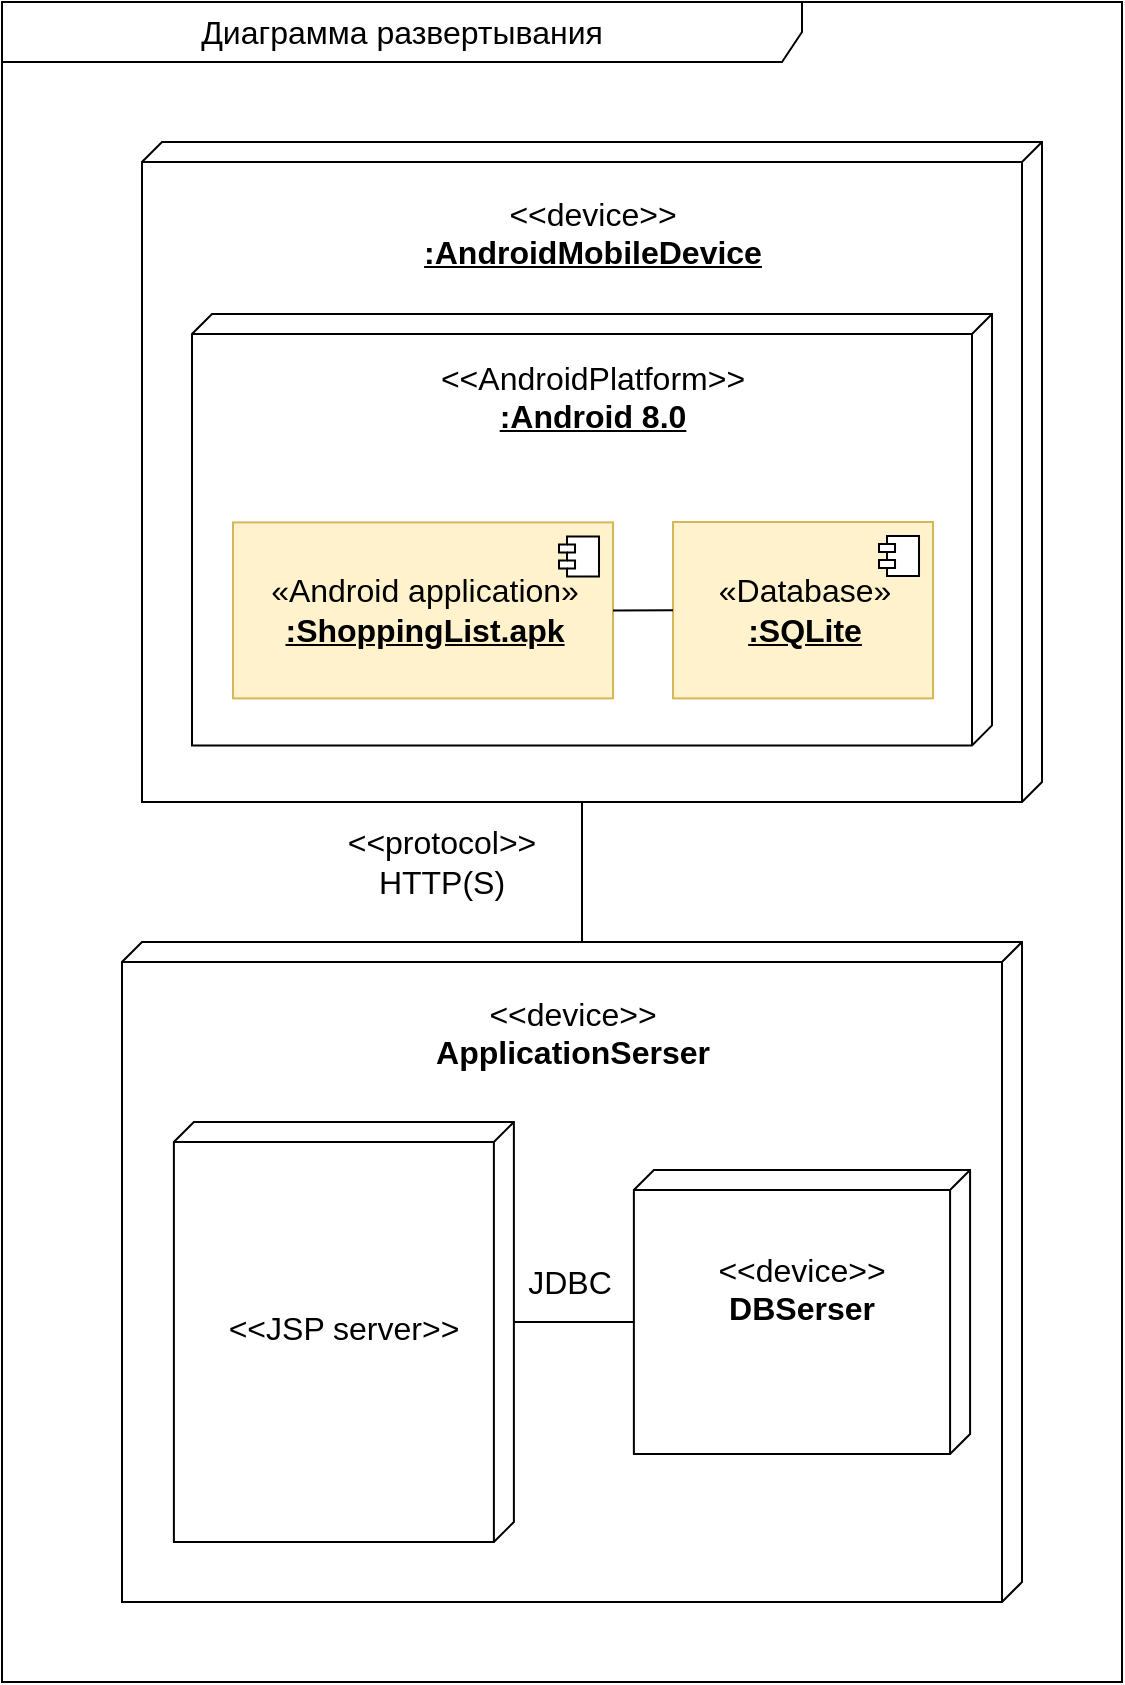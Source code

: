 <mxfile version="14.1.8" type="device"><diagram name="Page-1" id="e7e014a7-5840-1c2e-5031-d8a46d1fe8dd"><mxGraphModel dx="2720" dy="1151" grid="1" gridSize="10" guides="1" tooltips="1" connect="1" arrows="1" fold="1" page="1" pageScale="1" pageWidth="1169" pageHeight="826" background="none" math="0" shadow="0"><root><mxCell id="0"/><mxCell id="1" parent="0"/><mxCell id="31887JfQ04T_51z_vyh9-67" value="&lt;font style=&quot;font-size: 16px&quot;&gt;Диаграмма развертывания&lt;/font&gt;" style="shape=umlFrame;whiteSpace=wrap;html=1;width=400;height=30;" parent="1" vertex="1"><mxGeometry x="-110" y="630" width="560" height="840" as="geometry"/></mxCell><mxCell id="pd36mfxAKv1dUKtM6evK-6" value="" style="group" parent="1" vertex="1" connectable="0"><mxGeometry x="-40" y="700" width="450" height="330" as="geometry"/></mxCell><mxCell id="Ja1YPHmaNhb-Zqx3PZYz-47" value="" style="group;fillColor=#ffffff;container=0;" parent="pd36mfxAKv1dUKtM6evK-6" vertex="1" connectable="0"><mxGeometry width="388.333" height="273.429" as="geometry"/></mxCell><mxCell id="pd36mfxAKv1dUKtM6evK-4" value="" style="group" parent="pd36mfxAKv1dUKtM6evK-6" vertex="1" connectable="0"><mxGeometry width="450" height="330" as="geometry"/></mxCell><mxCell id="Ja1YPHmaNhb-Zqx3PZYz-48" value="" style="verticalAlign=top;align=center;spacingTop=35;spacingLeft=2;spacingRight=12;shape=cube;size=10;direction=south;fontStyle=4;html=1;labelBackgroundColor=none;fontSize=16;" parent="pd36mfxAKv1dUKtM6evK-4" vertex="1"><mxGeometry width="450" height="330" as="geometry"/></mxCell><mxCell id="Ja1YPHmaNhb-Zqx3PZYz-49" value="&lt;span&gt;&amp;lt;&amp;lt;device&amp;gt;&amp;gt;&lt;br&gt;&lt;b&gt;&lt;u&gt;:AndroidMobileDevice&lt;/u&gt;&lt;/b&gt;&lt;br&gt;&lt;/span&gt;" style="text;whiteSpace=wrap;html=1;fontSize=16;fontColor=none;align=center;" parent="pd36mfxAKv1dUKtM6evK-4" vertex="1"><mxGeometry x="50.742" y="20.253" width="348.508" height="45.747" as="geometry"/></mxCell><mxCell id="pd36mfxAKv1dUKtM6evK-1" value="" style="group;fillColor=#ffffff;" parent="pd36mfxAKv1dUKtM6evK-4" vertex="1" connectable="0"><mxGeometry x="25" y="85.989" width="400" height="215.726" as="geometry"/></mxCell><mxCell id="pd36mfxAKv1dUKtM6evK-5" value="" style="group" parent="pd36mfxAKv1dUKtM6evK-1" vertex="1" connectable="0"><mxGeometry width="400.0" height="215.726" as="geometry"/></mxCell><mxCell id="pd36mfxAKv1dUKtM6evK-2" value="" style="verticalAlign=top;align=center;spacingTop=35;spacingLeft=2;spacingRight=12;shape=cube;size=10;direction=south;fontStyle=4;html=1;labelBackgroundColor=none;fillColor=none;fontSize=16;fontColor=none;" parent="pd36mfxAKv1dUKtM6evK-5" vertex="1"><mxGeometry width="400.0" height="215.726" as="geometry"/></mxCell><mxCell id="pd36mfxAKv1dUKtM6evK-3" value="&lt;span&gt;&amp;lt;&amp;lt;AndroidPlatform&amp;gt;&amp;gt;&lt;br&gt;&lt;b&gt;&lt;u&gt;:Android 8.0&lt;/u&gt;&lt;/b&gt;&lt;br&gt;&lt;/span&gt;" style="text;whiteSpace=wrap;html=1;fontSize=16;fontColor=none;align=center;" parent="pd36mfxAKv1dUKtM6evK-5" vertex="1"><mxGeometry x="20.51" y="15.976" width="358.981" height="55.933" as="geometry"/></mxCell><mxCell id="pd36mfxAKv1dUKtM6evK-7" value="&lt;font&gt;&lt;span style=&quot;font-size: 16px&quot;&gt;«Android application»&lt;/span&gt;&lt;br&gt;&lt;span style=&quot;font-size: 16px&quot;&gt;&lt;b&gt;&lt;u&gt;:ShoppingList.apk&lt;/u&gt;&lt;/b&gt;&lt;/span&gt;&lt;br&gt;&lt;/font&gt;" style="html=1;dropTarget=0;align=center;fillColor=#fff2cc;strokeColor=#d6b656;" parent="pd36mfxAKv1dUKtM6evK-5" vertex="1"><mxGeometry x="20.51" y="104.211" width="190" height="88" as="geometry"/></mxCell><mxCell id="pd36mfxAKv1dUKtM6evK-8" value="" style="shape=module;jettyWidth=8;jettyHeight=4;" parent="pd36mfxAKv1dUKtM6evK-7" vertex="1"><mxGeometry x="1" width="20" height="20" relative="1" as="geometry"><mxPoint x="-27" y="7" as="offset"/></mxGeometry></mxCell><mxCell id="pd36mfxAKv1dUKtM6evK-9" value="&lt;font&gt;&lt;span style=&quot;font-size: 16px&quot;&gt;«Database»&lt;/span&gt;&lt;br&gt;&lt;span style=&quot;font-size: 16px&quot;&gt;&lt;b&gt;&lt;u&gt;:SQLite&lt;/u&gt;&lt;/b&gt;&lt;/span&gt;&lt;br&gt;&lt;/font&gt;" style="html=1;dropTarget=0;align=center;fillColor=#fff2cc;strokeColor=#d6b656;" parent="pd36mfxAKv1dUKtM6evK-5" vertex="1"><mxGeometry x="240.51" y="104.011" width="130" height="88.2" as="geometry"/></mxCell><mxCell id="pd36mfxAKv1dUKtM6evK-10" value="" style="shape=module;jettyWidth=8;jettyHeight=4;" parent="pd36mfxAKv1dUKtM6evK-9" vertex="1"><mxGeometry x="1" width="20" height="20" relative="1" as="geometry"><mxPoint x="-27" y="7" as="offset"/></mxGeometry></mxCell><mxCell id="pd36mfxAKv1dUKtM6evK-12" value="" style="endArrow=none;html=1;entryX=0;entryY=0.5;entryDx=0;entryDy=0;exitX=1;exitY=0.5;exitDx=0;exitDy=0;" parent="pd36mfxAKv1dUKtM6evK-5" source="pd36mfxAKv1dUKtM6evK-7" target="pd36mfxAKv1dUKtM6evK-9" edge="1"><mxGeometry width="50" height="50" relative="1" as="geometry"><mxPoint x="230.51" y="154.211" as="sourcePoint"/><mxPoint x="280.51" y="104.211" as="targetPoint"/></mxGeometry></mxCell><mxCell id="pd36mfxAKv1dUKtM6evK-16" value="" style="group" parent="1" vertex="1" connectable="0"><mxGeometry x="-50" y="1100" width="450" height="330" as="geometry"/></mxCell><mxCell id="pd36mfxAKv1dUKtM6evK-17" value="" style="verticalAlign=top;align=center;spacingTop=35;spacingLeft=2;spacingRight=12;shape=cube;size=10;direction=south;fontStyle=4;html=1;labelBackgroundColor=none;fontSize=16;" parent="pd36mfxAKv1dUKtM6evK-16" vertex="1"><mxGeometry width="450" height="330" as="geometry"/></mxCell><mxCell id="pd36mfxAKv1dUKtM6evK-18" value="&lt;span&gt;&amp;lt;&amp;lt;device&amp;gt;&amp;gt;&lt;br&gt;&lt;b&gt;ApplicationSerser&lt;/b&gt;&lt;br&gt;&lt;/span&gt;" style="text;whiteSpace=wrap;html=1;fontSize=16;fontColor=none;align=center;" parent="pd36mfxAKv1dUKtM6evK-16" vertex="1"><mxGeometry x="50.742" y="20.253" width="348.508" height="45.747" as="geometry"/></mxCell><mxCell id="pd36mfxAKv1dUKtM6evK-44" value="" style="group" parent="pd36mfxAKv1dUKtM6evK-16" vertex="1" connectable="0"><mxGeometry x="34.04" y="90" width="390.0" height="210" as="geometry"/></mxCell><mxCell id="pd36mfxAKv1dUKtM6evK-31" value="" style="group" parent="pd36mfxAKv1dUKtM6evK-44" vertex="1" connectable="0"><mxGeometry x="221.9" y="20" width="168.1" height="142" as="geometry"/></mxCell><mxCell id="pd36mfxAKv1dUKtM6evK-32" value="" style="verticalAlign=top;align=center;spacingTop=35;spacingLeft=2;spacingRight=12;shape=cube;size=10;direction=south;fontStyle=4;html=1;labelBackgroundColor=none;fontSize=16;" parent="pd36mfxAKv1dUKtM6evK-31" vertex="1"><mxGeometry y="4" width="168.1" height="142" as="geometry"/></mxCell><mxCell id="pd36mfxAKv1dUKtM6evK-33" value="&lt;span&gt;&lt;br&gt;&amp;lt;&amp;lt;device&amp;gt;&amp;gt;&lt;br&gt;&lt;b&gt;DBSerser&lt;/b&gt;&lt;br&gt;&lt;/span&gt;" style="text;whiteSpace=wrap;html=1;fontSize=16;fontColor=none;align=center;" parent="pd36mfxAKv1dUKtM6evK-31" vertex="1"><mxGeometry x="18.955" y="18.933" width="130.189" height="76.481" as="geometry"/></mxCell><mxCell id="pd36mfxAKv1dUKtM6evK-34" value="" style="group" parent="pd36mfxAKv1dUKtM6evK-44" vertex="1" connectable="0"><mxGeometry width="170" height="210" as="geometry"/></mxCell><mxCell id="pd36mfxAKv1dUKtM6evK-35" value="" style="verticalAlign=top;align=center;spacingTop=35;spacingLeft=2;spacingRight=12;shape=cube;size=10;direction=south;fontStyle=4;html=1;labelBackgroundColor=none;fontSize=16;" parent="pd36mfxAKv1dUKtM6evK-34" vertex="1"><mxGeometry x="-8.095" width="170" height="210" as="geometry"/></mxCell><mxCell id="pd36mfxAKv1dUKtM6evK-36" value="&lt;span&gt;&lt;br&gt;&amp;lt;&amp;lt;JSP server&amp;gt;&amp;gt;&lt;br&gt;&lt;/span&gt;" style="text;whiteSpace=wrap;html=1;fontSize=16;fontColor=none;align=center;" parent="pd36mfxAKv1dUKtM6evK-34" vertex="1"><mxGeometry x="11.08" y="67.69" width="131.656" height="74.62" as="geometry"/></mxCell><mxCell id="pd36mfxAKv1dUKtM6evK-42" value="" style="endArrow=none;html=1;fontSize=16;entryX=0;entryY=0;entryDx=76;entryDy=168.1;entryPerimeter=0;exitX=0;exitY=0;exitDx=100;exitDy=0;exitPerimeter=0;" parent="pd36mfxAKv1dUKtM6evK-44" source="pd36mfxAKv1dUKtM6evK-35" target="pd36mfxAKv1dUKtM6evK-32" edge="1"><mxGeometry width="50" height="50" relative="1" as="geometry"><mxPoint x="111.9" y="-130" as="sourcePoint"/><mxPoint x="161.9" y="-180" as="targetPoint"/></mxGeometry></mxCell><mxCell id="pd36mfxAKv1dUKtM6evK-43" value="JDBC" style="text;html=1;strokeColor=none;fillColor=none;align=center;verticalAlign=middle;whiteSpace=wrap;rounded=0;fontSize=16;" parent="pd36mfxAKv1dUKtM6evK-44" vertex="1"><mxGeometry x="170" y="70" width="40" height="20" as="geometry"/></mxCell><mxCell id="pd36mfxAKv1dUKtM6evK-48" value="&amp;lt;&amp;lt;protocol&amp;gt;&amp;gt;&lt;br&gt;HTTP(S)" style="text;html=1;strokeColor=none;fillColor=none;align=center;verticalAlign=middle;whiteSpace=wrap;rounded=0;fontSize=16;" parent="1" vertex="1"><mxGeometry x="50" y="1040" width="120" height="40" as="geometry"/></mxCell><mxCell id="pd36mfxAKv1dUKtM6evK-49" value="" style="endArrow=none;html=1;fontSize=16;entryX=0;entryY=0;entryDx=330;entryDy=230;entryPerimeter=0;exitX=0;exitY=0;exitDx=0;exitDy=220;exitPerimeter=0;" parent="1" source="pd36mfxAKv1dUKtM6evK-17" target="Ja1YPHmaNhb-Zqx3PZYz-48" edge="1"><mxGeometry width="50" height="50" relative="1" as="geometry"><mxPoint x="270" y="1130" as="sourcePoint"/><mxPoint x="320" y="1080" as="targetPoint"/></mxGeometry></mxCell></root></mxGraphModel></diagram></mxfile>